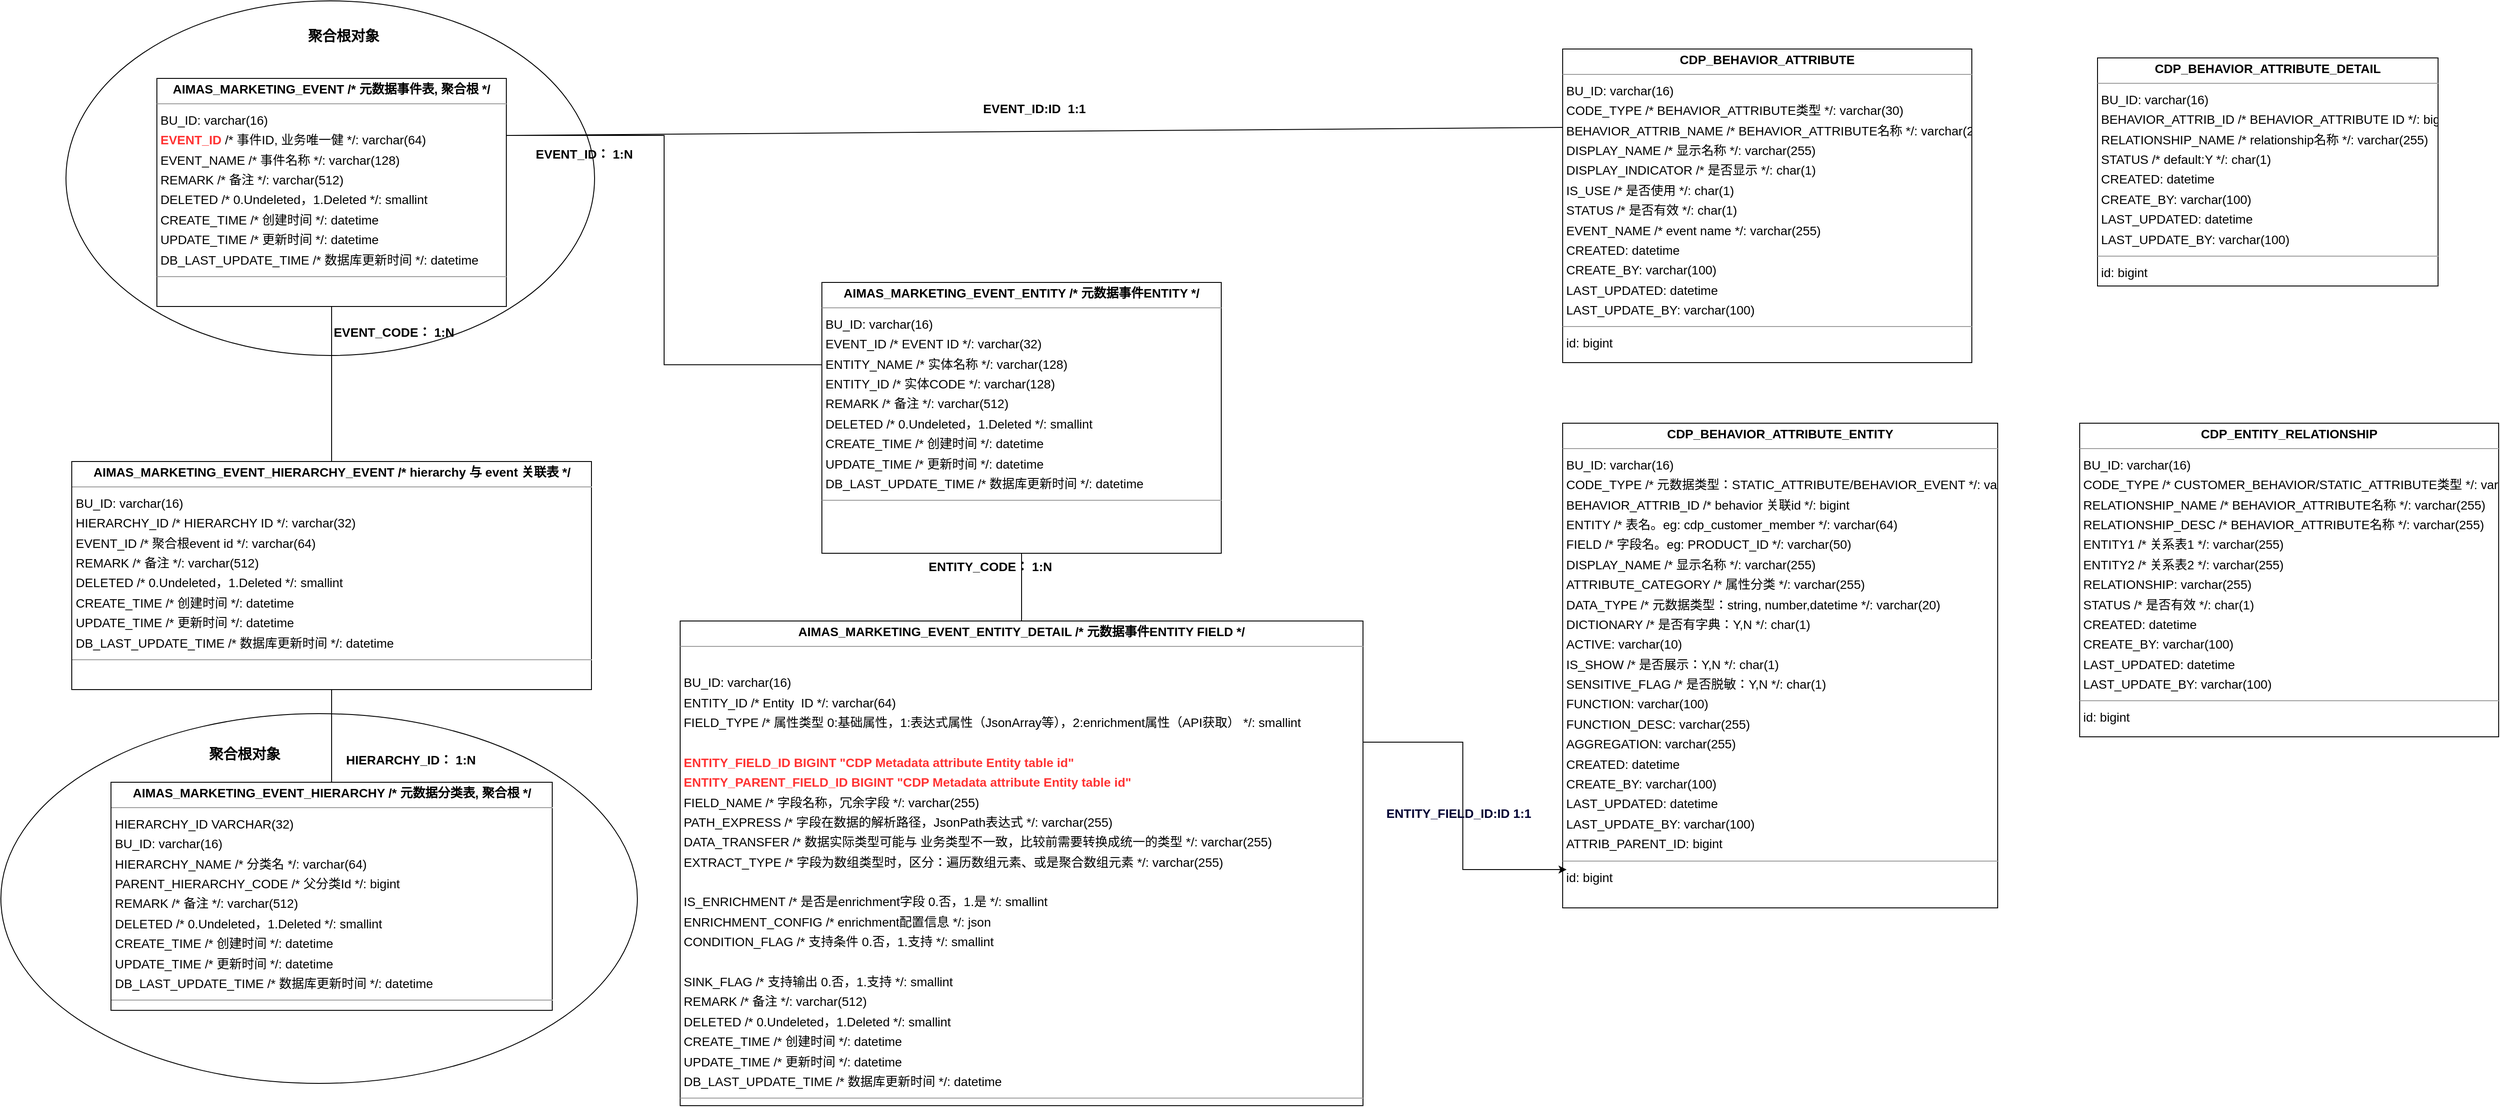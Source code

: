 <mxfile version="25.0.3">
  <diagram id="cqwV5BeqLcHTLlFLxRYO" name="第 1 页">
    <mxGraphModel dx="2407" dy="1169" grid="0" gridSize="10" guides="1" tooltips="1" connect="1" arrows="1" fold="1" page="0" pageScale="1" pageWidth="827" pageHeight="1169" background="none" math="0" shadow="0">
      <root>
        <mxCell id="0" />
        <mxCell id="1" parent="0" />
        <mxCell id="M25IuV4nw5WfZ7Z8QbzV-4" value="" style="ellipse;whiteSpace=wrap;html=1;" vertex="1" parent="1">
          <mxGeometry x="-885" y="443" width="714" height="415" as="geometry" />
        </mxCell>
        <mxCell id="M25IuV4nw5WfZ7Z8QbzV-2" value="" style="ellipse;whiteSpace=wrap;html=1;" vertex="1" parent="1">
          <mxGeometry x="-812" y="-357" width="593" height="398" as="geometry" />
        </mxCell>
        <mxCell id="node4" value="&lt;p style=&quot;margin:0px;margin-top:4px;text-align:center;&quot;&gt;&lt;b&gt;AIMAS_MARKETING_EVENT  /* 元数据事件表, 聚合根 */&lt;/b&gt;&lt;/p&gt;&lt;hr size=&quot;1&quot;&gt;&lt;p style=&quot;margin:0 0 0 4px;line-height:1.6;&quot;&gt; BU_ID: varchar(16)&lt;/p&gt;&lt;p style=&quot;margin:0 0 0 4px;line-height:1.6;&quot;&gt;&lt;b&gt;&lt;font color=&quot;#ff3333&quot;&gt; EVENT_ID&lt;/font&gt;&lt;/b&gt;&amp;nbsp;/* 事件ID, 业务唯一健 */: varchar(64)&lt;br&gt; EVENT_NAME  /* 事件名称 */: varchar(128)&lt;br&gt; REMARK  /* 备注 */: varchar(512)&lt;br&gt; DELETED  /* 0.Undeleted，1.Deleted */: smallint&lt;br&gt; CREATE_TIME  /* 创建时间 */: datetime&lt;br&gt; UPDATE_TIME  /* 更新时间 */: datetime&lt;br&gt; DB_LAST_UPDATE_TIME  /* 数据库更新时间 */: datetime&lt;/p&gt;&lt;hr size=&quot;1&quot;&gt;&lt;p style=&quot;margin:0 0 0 4px;line-height:1.6;&quot;&gt;&lt;br&gt;&lt;/p&gt;" style="verticalAlign=top;align=left;overflow=fill;fontSize=14;fontFamily=Helvetica;html=1;rounded=0;shadow=0;comic=0;labelBackgroundColor=none;strokeWidth=1;" parent="1" vertex="1">
          <mxGeometry x="-710" y="-270" width="392" height="256" as="geometry" />
        </mxCell>
        <mxCell id="qb2hyEgqlL1vapCNd26Y-2" style="edgeStyle=orthogonalEdgeStyle;rounded=0;orthogonalLoop=1;jettySize=auto;html=1;entryX=1;entryY=0.25;entryDx=0;entryDy=0;exitX=-0.001;exitY=0.304;exitDx=0;exitDy=0;exitPerimeter=0;endArrow=none;endFill=0;" parent="1" source="node1" target="node4" edge="1">
          <mxGeometry relative="1" as="geometry" />
        </mxCell>
        <mxCell id="node1" value="&lt;p style=&quot;margin:0px;margin-top:4px;text-align:center;&quot;&gt;&lt;b&gt;AIMAS_MARKETING_EVENT_ENTITY  /* 元数据事件ENTITY */&lt;/b&gt;&lt;/p&gt;&lt;hr size=&quot;1&quot;&gt;&lt;p style=&quot;margin:0 0 0 4px;line-height:1.6;&quot;&gt;BU_ID: varchar(16)&lt;br&gt;&lt;/p&gt;&lt;p style=&quot;margin:0 0 0 4px;line-height:1.6;&quot;&gt; EVENT_ID /* EVENT ID */: varchar(32)&lt;br&gt; ENTITY_NAME  /* 实体名称 */: varchar(128)&lt;br&gt; ENTITY_ID /* 实体CODE */: varchar(128)&lt;br&gt; REMARK  /* 备注 */: varchar(512)&lt;br&gt; DELETED  /* 0.Undeleted，1.Deleted */: smallint&lt;br&gt; CREATE_TIME  /* 创建时间 */: datetime&lt;br&gt; UPDATE_TIME  /* 更新时间 */: datetime&lt;br&gt; DB_LAST_UPDATE_TIME  /* 数据库更新时间 */: datetime&lt;/p&gt;&lt;hr size=&quot;1&quot;&gt;&lt;p style=&quot;margin:0 0 0 4px;line-height:1.6;&quot;&gt;&lt;br&gt;&lt;/p&gt;" style="verticalAlign=top;align=left;overflow=fill;fontSize=14;fontFamily=Helvetica;html=1;rounded=0;shadow=0;comic=0;labelBackgroundColor=none;strokeWidth=1;" parent="1" vertex="1">
          <mxGeometry x="36" y="-41" width="448" height="304" as="geometry" />
        </mxCell>
        <mxCell id="qb2hyEgqlL1vapCNd26Y-4" style="edgeStyle=orthogonalEdgeStyle;rounded=0;orthogonalLoop=1;jettySize=auto;html=1;endArrow=none;endFill=0;" parent="1" source="node2" target="node1" edge="1">
          <mxGeometry relative="1" as="geometry" />
        </mxCell>
        <mxCell id="node2" value="&lt;p style=&quot;margin:0px;margin-top:4px;text-align:center;&quot;&gt;&lt;b&gt;AIMAS_MARKETING_EVENT_ENTITY_DETAIL /* 元数据事件ENTITY FIELD */&lt;/b&gt;&lt;/p&gt;&lt;hr size=&quot;1&quot;&gt;&lt;p style=&quot;margin:0 0 0 4px;line-height:1.6;&quot;&gt;&lt;br&gt;&lt;/p&gt;&lt;p style=&quot;margin:0 0 0 4px;line-height:1.6;&quot;&gt; BU_ID: varchar(16)&lt;br&gt; ENTITY_ID /* Entity &amp;nbsp;ID */: varchar(64)&lt;br&gt; FIELD_TYPE  /* 属性类型 0:基础属性，1:表达式属性（JsonArray等），2:enrichment属性（API获取） */: smallint&lt;/p&gt;&lt;p style=&quot;margin:0 0 0 4px;line-height:1.6;&quot;&gt;&lt;br&gt;&lt;/p&gt;&lt;p style=&quot;margin:0 0 0 4px;line-height:1.6;&quot;&gt;&lt;font color=&quot;#ff3333&quot;&gt;&lt;b&gt;ENTITY_FIELD_ID BIGINT &quot;CDP Metadata attribute Entity table id&quot;&lt;/b&gt;&lt;/font&gt;&lt;/p&gt;&lt;p style=&quot;margin:0 0 0 4px;line-height:1.6;&quot;&gt;&lt;b style=&quot;caret-color: rgb(255, 51, 51); color: rgb(255, 51, 51);&quot;&gt;ENTITY_PARENT_FIELD_ID BIGINT &quot;CDP Metadata attribute Entity table id&quot;&lt;/b&gt;&lt;font color=&quot;#ff3333&quot;&gt;&lt;span style=&quot;caret-color: rgb(255, 51, 51);&quot;&gt;&lt;b&gt;&lt;br&gt;&lt;/b&gt;&lt;/span&gt;&lt;/font&gt; FIELD_NAME  /* 字段名称，冗余字段 */: varchar(255)&lt;br&gt; PATH_EXPRESS  /* 字段在数据的解析路径，JsonPath表达式 */: varchar(255)&lt;br&gt; DATA_TRANSFER  /* 数据实际类型可能与 业务类型不一致，比较前需要转换成统一的类型 */: varchar(255)&lt;br&gt; EXTRACT_TYPE  /* 字段为数组类型时，区分：遍历数组元素、或是聚合数组元素 */: varchar(255)&lt;br&gt;&lt;br&gt; IS_ENRICHMENT  /* 是否是enrichment字段 0.否，1.是 */: smallint&lt;br&gt; ENRICHMENT_CONFIG  /* enrichment配置信息 */: json&lt;br&gt; CONDITION_FLAG  /* 支持条件 0.否，1.支持 */: smallint&lt;/p&gt;&lt;p style=&quot;margin:0 0 0 4px;line-height:1.6;&quot;&gt;&lt;br&gt; SINK_FLAG  /* 支持输出 0.否，1.支持 */: smallint&lt;br&gt; REMARK  /* 备注 */: varchar(512)&lt;br&gt; DELETED  /* 0.Undeleted，1.Deleted */: smallint&lt;br&gt; CREATE_TIME  /* 创建时间 */: datetime&lt;br&gt; UPDATE_TIME  /* 更新时间 */: datetime&lt;br&gt; DB_LAST_UPDATE_TIME  /* 数据库更新时间 */: datetime&lt;/p&gt;&lt;hr size=&quot;1&quot;&gt;&lt;p style=&quot;margin:0 0 0 4px;line-height:1.6;&quot;&gt;&lt;br&gt;&lt;/p&gt;" style="verticalAlign=top;align=left;overflow=fill;fontSize=14;fontFamily=Helvetica;html=1;rounded=0;shadow=0;comic=0;labelBackgroundColor=none;strokeWidth=1;" parent="1" vertex="1">
          <mxGeometry x="-123" y="339" width="766" height="544" as="geometry" />
        </mxCell>
        <mxCell id="node0" value="&lt;p style=&quot;margin:0px;margin-top:4px;text-align:center;&quot;&gt;&lt;b&gt;AIMAS_MARKETING_EVENT_HIERARCHY  /* 元数据分类表, 聚合根 */&lt;/b&gt;&lt;/p&gt;&lt;hr size=&quot;1&quot;&gt;&lt;p style=&quot;margin:0 0 0 4px;line-height:1.6;&quot;&gt;HIERARCHY_ID VARCHAR(32)&lt;/p&gt;&lt;p style=&quot;margin:0 0 0 4px;line-height:1.6;&quot;&gt; BU_ID: varchar(16)&lt;br&gt; HIERARCHY_NAME  /* 分类名 */: varchar(64)&lt;br&gt; PARENT_HIERARCHY_CODE /* 父分类Id */: bigint&lt;br&gt; REMARK  /* 备注 */: varchar(512)&lt;br&gt; DELETED  /* 0.Undeleted，1.Deleted */: smallint&lt;br&gt; CREATE_TIME  /* 创建时间 */: datetime&lt;br&gt; UPDATE_TIME  /* 更新时间 */: datetime&lt;br&gt; DB_LAST_UPDATE_TIME  /* 数据库更新时间 */: datetime&lt;/p&gt;&lt;hr size=&quot;1&quot;&gt;&lt;p style=&quot;margin:0 0 0 4px;line-height:1.6;&quot;&gt;&lt;br&gt;&lt;/p&gt;" style="verticalAlign=top;align=left;overflow=fill;fontSize=14;fontFamily=Helvetica;html=1;rounded=0;shadow=0;comic=0;labelBackgroundColor=none;strokeWidth=1;" parent="1" vertex="1">
          <mxGeometry x="-761.5" y="520" width="495" height="256" as="geometry" />
        </mxCell>
        <mxCell id="qb2hyEgqlL1vapCNd26Y-6" style="edgeStyle=orthogonalEdgeStyle;rounded=0;orthogonalLoop=1;jettySize=auto;html=1;entryX=0.5;entryY=1;entryDx=0;entryDy=0;endArrow=none;endFill=0;" parent="1" source="node3" target="node4" edge="1">
          <mxGeometry relative="1" as="geometry" />
        </mxCell>
        <mxCell id="qb2hyEgqlL1vapCNd26Y-7" style="edgeStyle=orthogonalEdgeStyle;rounded=0;orthogonalLoop=1;jettySize=auto;html=1;endArrow=none;endFill=0;" parent="1" source="node3" target="node0" edge="1">
          <mxGeometry relative="1" as="geometry" />
        </mxCell>
        <mxCell id="node3" value="&lt;p style=&quot;margin:0px;margin-top:4px;text-align:center;&quot;&gt;&lt;b&gt;AIMAS_MARKETING_EVENT_HIERARCHY_EVENT  /* hierarchy 与 event 关联表 */&lt;/b&gt;&lt;/p&gt;&lt;hr size=&quot;1&quot;&gt;&lt;p style=&quot;margin:0 0 0 4px;line-height:1.6;&quot;&gt; BU_ID: varchar(16)&lt;br&gt; HIERARCHY_ID /* HIERARCHY ID */: varchar(32)&lt;br&gt; EVENT_ID /* 聚合根event id  */: varchar(64)&lt;br&gt; REMARK  /* 备注 */: varchar(512)&lt;br&gt; DELETED  /* 0.Undeleted，1.Deleted */: smallint&lt;br&gt; CREATE_TIME  /* 创建时间 */: datetime&lt;br&gt; UPDATE_TIME  /* 更新时间 */: datetime&lt;br&gt; DB_LAST_UPDATE_TIME  /* 数据库更新时间 */: datetime&lt;/p&gt;&lt;hr size=&quot;1&quot;&gt;&lt;p style=&quot;margin:0 0 0 4px;line-height:1.6;&quot;&gt;&lt;br&gt;&lt;/p&gt;" style="verticalAlign=top;align=left;overflow=fill;fontSize=14;fontFamily=Helvetica;html=1;rounded=0;shadow=0;comic=0;labelBackgroundColor=none;strokeWidth=1;" parent="1" vertex="1">
          <mxGeometry x="-805.5" y="160" width="583" height="256" as="geometry" />
        </mxCell>
        <mxCell id="qb2hyEgqlL1vapCNd26Y-8" value="EVENT_ID： 1:N" style="text;html=1;align=center;verticalAlign=middle;whiteSpace=wrap;rounded=0;fontSize=14;fontStyle=1" parent="1" vertex="1">
          <mxGeometry x="-319" y="-200" width="177" height="30" as="geometry" />
        </mxCell>
        <mxCell id="qb2hyEgqlL1vapCNd26Y-9" value="ENTITY_CODE： 1:N" style="text;html=1;align=center;verticalAlign=middle;whiteSpace=wrap;rounded=0;fontStyle=1;fontSize=14;" parent="1" vertex="1">
          <mxGeometry x="131" y="263" width="188" height="30" as="geometry" />
        </mxCell>
        <mxCell id="qb2hyEgqlL1vapCNd26Y-10" value="EVENT_CODE： 1:N" style="text;html=1;align=center;verticalAlign=middle;whiteSpace=wrap;rounded=0;fontSize=14;fontStyle=1" parent="1" vertex="1">
          <mxGeometry x="-529" width="170" height="30" as="geometry" />
        </mxCell>
        <mxCell id="qb2hyEgqlL1vapCNd26Y-11" value="HIERARCHY_ID： 1:N" style="text;html=1;align=center;verticalAlign=middle;whiteSpace=wrap;rounded=0;fontStyle=1;fontSize=14;" parent="1" vertex="1">
          <mxGeometry x="-510" y="480" width="170" height="30" as="geometry" />
        </mxCell>
        <mxCell id="M25IuV4nw5WfZ7Z8QbzV-3" value="聚合根对象" style="text;html=1;align=center;verticalAlign=middle;whiteSpace=wrap;rounded=0;fontStyle=1;fontSize=16;" vertex="1" parent="1">
          <mxGeometry x="-556" y="-333" width="111" height="30" as="geometry" />
        </mxCell>
        <mxCell id="M25IuV4nw5WfZ7Z8QbzV-5" value="聚合根对象" style="text;html=1;align=center;verticalAlign=middle;whiteSpace=wrap;rounded=0;fontStyle=1;fontSize=16;" vertex="1" parent="1">
          <mxGeometry x="-683" y="473" width="143" height="30" as="geometry" />
        </mxCell>
        <mxCell id="M25IuV4nw5WfZ7Z8QbzV-7" value="&lt;p style=&quot;margin:0px;margin-top:4px;text-align:center;&quot;&gt;&lt;b&gt;CDP_BEHAVIOR_ATTRIBUTE&lt;/b&gt;&lt;/p&gt;&lt;hr size=&quot;1&quot;&gt;&lt;p style=&quot;margin:0 0 0 4px;line-height:1.6;&quot;&gt; BU_ID: varchar(16)&lt;br&gt; CODE_TYPE  /* BEHAVIOR_ATTRIBUTE类型 */: varchar(30)&lt;br&gt; BEHAVIOR_ATTRIB_NAME  /* BEHAVIOR_ATTRIBUTE名称 */: varchar(255)&lt;br&gt; DISPLAY_NAME  /* 显示名称 */: varchar(255)&lt;br&gt; DISPLAY_INDICATOR  /* 是否显示 */: char(1)&lt;br&gt; IS_USE  /* 是否使用 */: char(1)&lt;br&gt; STATUS  /* 是否有效 */: char(1)&lt;br&gt; EVENT_NAME  /* event name */: varchar(255)&lt;br&gt; CREATED: datetime&lt;br&gt; CREATE_BY: varchar(100)&lt;br&gt; LAST_UPDATED: datetime&lt;br&gt; LAST_UPDATE_BY: varchar(100)&lt;/p&gt;&lt;hr size=&quot;1&quot;&gt;&lt;p style=&quot;margin:0 0 0 4px;line-height:1.6;&quot;&gt; id: bigint&lt;/p&gt;" style="verticalAlign=top;align=left;overflow=fill;fontSize=14;fontFamily=Helvetica;html=1;rounded=0;shadow=0;comic=0;labelBackgroundColor=none;strokeWidth=1;" vertex="1" parent="1">
          <mxGeometry x="867" y="-303" width="459" height="352" as="geometry" />
        </mxCell>
        <mxCell id="M25IuV4nw5WfZ7Z8QbzV-8" value="&lt;p style=&quot;margin:0px;margin-top:4px;text-align:center;&quot;&gt;&lt;b&gt;CDP_BEHAVIOR_ATTRIBUTE_DETAIL&lt;/b&gt;&lt;/p&gt;&lt;hr size=&quot;1&quot;&gt;&lt;p style=&quot;margin:0 0 0 4px;line-height:1.6;&quot;&gt; BU_ID: varchar(16)&lt;br&gt; BEHAVIOR_ATTRIB_ID  /* BEHAVIOR_ATTRIBUTE ID */: bigint&lt;br&gt; RELATIONSHIP_NAME  /* relationship名称 */: varchar(255)&lt;br&gt; STATUS  /* default:Y */: char(1)&lt;br&gt; CREATED: datetime&lt;br&gt; CREATE_BY: varchar(100)&lt;br&gt; LAST_UPDATED: datetime&lt;br&gt; LAST_UPDATE_BY: varchar(100)&lt;/p&gt;&lt;hr size=&quot;1&quot;&gt;&lt;p style=&quot;margin:0 0 0 4px;line-height:1.6;&quot;&gt; id: bigint&lt;/p&gt;" style="verticalAlign=top;align=left;overflow=fill;fontSize=14;fontFamily=Helvetica;html=1;rounded=0;shadow=0;comic=0;labelBackgroundColor=none;strokeWidth=1;" vertex="1" parent="1">
          <mxGeometry x="1467" y="-293" width="382" height="256" as="geometry" />
        </mxCell>
        <mxCell id="M25IuV4nw5WfZ7Z8QbzV-9" value="&lt;p style=&quot;margin:0px;margin-top:4px;text-align:center;&quot;&gt;&lt;b&gt;CDP_BEHAVIOR_ATTRIBUTE_ENTITY&lt;/b&gt;&lt;/p&gt;&lt;hr size=&quot;1&quot;&gt;&lt;p style=&quot;margin:0 0 0 4px;line-height:1.6;&quot;&gt; BU_ID: varchar(16)&lt;br&gt; CODE_TYPE  /* 元数据类型：STATIC_ATTRIBUTE/BEHAVIOR_EVENT */: varchar(60)&lt;br&gt; BEHAVIOR_ATTRIB_ID  /* behavior 关联id */: bigint&lt;br&gt; ENTITY  /* 表名。eg: cdp_customer_member */: varchar(64)&lt;br&gt; FIELD  /* 字段名。eg: PRODUCT_ID */: varchar(50)&lt;br&gt; DISPLAY_NAME  /* 显示名称 */: varchar(255)&lt;br&gt; ATTRIBUTE_CATEGORY  /* 属性分类 */: varchar(255)&lt;br&gt; DATA_TYPE  /* 元数据类型：string, number,datetime */: varchar(20)&lt;br&gt; DICTIONARY  /* 是否有字典：Y,N */: char(1)&lt;br&gt; ACTIVE: varchar(10)&lt;br&gt; IS_SHOW  /* 是否展示：Y,N */: char(1)&lt;br&gt; SENSITIVE_FLAG  /* 是否脱敏：Y,N */: char(1)&lt;br&gt; FUNCTION: varchar(100)&lt;br&gt; FUNCTION_DESC: varchar(255)&lt;br&gt; AGGREGATION: varchar(255)&lt;br&gt; CREATED: datetime&lt;br&gt; CREATE_BY: varchar(100)&lt;br&gt; LAST_UPDATED: datetime&lt;br&gt; LAST_UPDATE_BY: varchar(100)&lt;br&gt; ATTRIB_PARENT_ID: bigint&lt;/p&gt;&lt;hr size=&quot;1&quot;&gt;&lt;p style=&quot;margin:0 0 0 4px;line-height:1.6;&quot;&gt; id: bigint&lt;/p&gt;" style="verticalAlign=top;align=left;overflow=fill;fontSize=14;fontFamily=Helvetica;html=1;rounded=0;shadow=0;comic=0;labelBackgroundColor=none;strokeWidth=1;" vertex="1" parent="1">
          <mxGeometry x="867" y="117" width="488" height="544" as="geometry" />
        </mxCell>
        <mxCell id="M25IuV4nw5WfZ7Z8QbzV-10" value="&lt;p style=&quot;margin:0px;margin-top:4px;text-align:center;&quot;&gt;&lt;b&gt;CDP_ENTITY_RELATIONSHIP&lt;/b&gt;&lt;/p&gt;&lt;hr size=&quot;1&quot;&gt;&lt;p style=&quot;margin:0 0 0 4px;line-height:1.6;&quot;&gt; BU_ID: varchar(16)&lt;br&gt; CODE_TYPE  /* CUSTOMER_BEHAVIOR/STATIC_ATTRIBUTE类型 */: varchar(30)&lt;br&gt; RELATIONSHIP_NAME  /* BEHAVIOR_ATTRIBUTE名称 */: varchar(255)&lt;br&gt; RELATIONSHIP_DESC  /* BEHAVIOR_ATTRIBUTE名称 */: varchar(255)&lt;br&gt; ENTITY1  /* 关系表1 */: varchar(255)&lt;br&gt; ENTITY2  /* 关系表2 */: varchar(255)&lt;br&gt; RELATIONSHIP: varchar(255)&lt;br&gt; STATUS  /* 是否有效 */: char(1)&lt;br&gt; CREATED: datetime&lt;br&gt; CREATE_BY: varchar(100)&lt;br&gt; LAST_UPDATED: datetime&lt;br&gt; LAST_UPDATE_BY: varchar(100)&lt;/p&gt;&lt;hr size=&quot;1&quot;&gt;&lt;p style=&quot;margin:0 0 0 4px;line-height:1.6;&quot;&gt; id: bigint&lt;/p&gt;" style="verticalAlign=top;align=left;overflow=fill;fontSize=14;fontFamily=Helvetica;html=1;rounded=0;shadow=0;comic=0;labelBackgroundColor=none;strokeWidth=1;" vertex="1" parent="1">
          <mxGeometry x="1447" y="117" width="470" height="352" as="geometry" />
        </mxCell>
        <mxCell id="M25IuV4nw5WfZ7Z8QbzV-11" value="" style="endArrow=none;html=1;rounded=0;entryX=0;entryY=0.25;entryDx=0;entryDy=0;" edge="1" parent="1" target="M25IuV4nw5WfZ7Z8QbzV-7">
          <mxGeometry width="50" height="50" relative="1" as="geometry">
            <mxPoint x="-314" y="-206" as="sourcePoint" />
            <mxPoint x="823" y="-142" as="targetPoint" />
          </mxGeometry>
        </mxCell>
        <mxCell id="M25IuV4nw5WfZ7Z8QbzV-12" value="EVENT_ID:ID &amp;nbsp;1:1" style="text;html=1;align=center;verticalAlign=middle;whiteSpace=wrap;rounded=0;fontStyle=1;fontSize=14;" vertex="1" parent="1">
          <mxGeometry x="161" y="-251" width="227" height="30" as="geometry" />
        </mxCell>
        <mxCell id="M25IuV4nw5WfZ7Z8QbzV-13" style="edgeStyle=orthogonalEdgeStyle;rounded=0;orthogonalLoop=1;jettySize=auto;html=1;entryX=0.009;entryY=0.921;entryDx=0;entryDy=0;entryPerimeter=0;exitX=1;exitY=0.25;exitDx=0;exitDy=0;" edge="1" parent="1" source="node2" target="M25IuV4nw5WfZ7Z8QbzV-9">
          <mxGeometry relative="1" as="geometry" />
        </mxCell>
        <mxCell id="M25IuV4nw5WfZ7Z8QbzV-14" value="&lt;b style=&quot;caret-color: rgb(255, 51, 51); font-size: 14px; text-align: left; white-space: nowrap;&quot;&gt;&lt;font color=&quot;#000033&quot;&gt;ENTITY_FIELD_ID:ID 1:1&lt;/font&gt;&lt;/b&gt;" style="text;html=1;align=center;verticalAlign=middle;whiteSpace=wrap;rounded=0;" vertex="1" parent="1">
          <mxGeometry x="637" y="540" width="227" height="30" as="geometry" />
        </mxCell>
      </root>
    </mxGraphModel>
  </diagram>
</mxfile>
